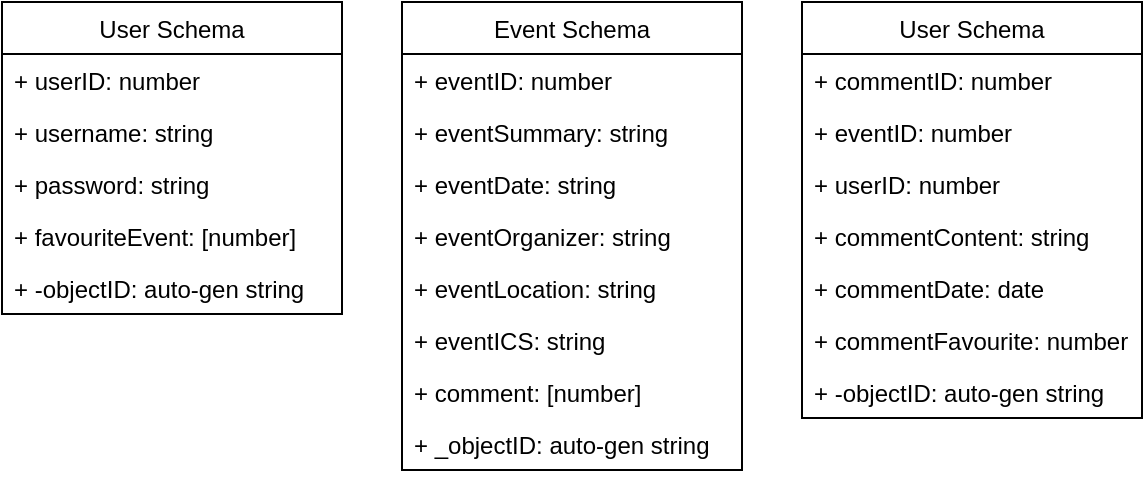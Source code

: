 <mxfile version="13.4.4" type="device"><diagram id="UaJDz9p4J0ISZRRCX0s0" name="Page-1"><mxGraphModel dx="1186" dy="691" grid="1" gridSize="10" guides="1" tooltips="1" connect="1" arrows="1" fold="1" page="1" pageScale="1" pageWidth="827" pageHeight="1169" math="0" shadow="0"><root><mxCell id="0"/><mxCell id="1" parent="0"/><mxCell id="ZJ5UWtI5EnjH9ig6ocah-2" value="User Schema" style="swimlane;fontStyle=0;childLayout=stackLayout;horizontal=1;startSize=26;fillColor=none;horizontalStack=0;resizeParent=1;resizeParentMax=0;resizeLast=0;collapsible=1;marginBottom=0;" vertex="1" parent="1"><mxGeometry x="40" y="40" width="170" height="156" as="geometry"/></mxCell><mxCell id="ZJ5UWtI5EnjH9ig6ocah-3" value="+ userID: number" style="text;strokeColor=none;fillColor=none;align=left;verticalAlign=top;spacingLeft=4;spacingRight=4;overflow=hidden;rotatable=0;points=[[0,0.5],[1,0.5]];portConstraint=eastwest;" vertex="1" parent="ZJ5UWtI5EnjH9ig6ocah-2"><mxGeometry y="26" width="170" height="26" as="geometry"/></mxCell><mxCell id="ZJ5UWtI5EnjH9ig6ocah-4" value="+ username: string" style="text;strokeColor=none;fillColor=none;align=left;verticalAlign=top;spacingLeft=4;spacingRight=4;overflow=hidden;rotatable=0;points=[[0,0.5],[1,0.5]];portConstraint=eastwest;" vertex="1" parent="ZJ5UWtI5EnjH9ig6ocah-2"><mxGeometry y="52" width="170" height="26" as="geometry"/></mxCell><mxCell id="ZJ5UWtI5EnjH9ig6ocah-5" value="+ password: string" style="text;strokeColor=none;fillColor=none;align=left;verticalAlign=top;spacingLeft=4;spacingRight=4;overflow=hidden;rotatable=0;points=[[0,0.5],[1,0.5]];portConstraint=eastwest;" vertex="1" parent="ZJ5UWtI5EnjH9ig6ocah-2"><mxGeometry y="78" width="170" height="26" as="geometry"/></mxCell><mxCell id="ZJ5UWtI5EnjH9ig6ocah-6" value="+ favouriteEvent: [number]" style="text;strokeColor=none;fillColor=none;align=left;verticalAlign=top;spacingLeft=4;spacingRight=4;overflow=hidden;rotatable=0;points=[[0,0.5],[1,0.5]];portConstraint=eastwest;" vertex="1" parent="ZJ5UWtI5EnjH9ig6ocah-2"><mxGeometry y="104" width="170" height="26" as="geometry"/></mxCell><mxCell id="ZJ5UWtI5EnjH9ig6ocah-13" value="+ -objectID: auto-gen string" style="text;strokeColor=none;fillColor=none;align=left;verticalAlign=top;spacingLeft=4;spacingRight=4;overflow=hidden;rotatable=0;points=[[0,0.5],[1,0.5]];portConstraint=eastwest;" vertex="1" parent="ZJ5UWtI5EnjH9ig6ocah-2"><mxGeometry y="130" width="170" height="26" as="geometry"/></mxCell><mxCell id="ZJ5UWtI5EnjH9ig6ocah-8" value="Event Schema" style="swimlane;fontStyle=0;childLayout=stackLayout;horizontal=1;startSize=26;fillColor=none;horizontalStack=0;resizeParent=1;resizeParentMax=0;resizeLast=0;collapsible=1;marginBottom=0;" vertex="1" parent="1"><mxGeometry x="240" y="40" width="170" height="234" as="geometry"/></mxCell><mxCell id="ZJ5UWtI5EnjH9ig6ocah-9" value="+ eventID: number" style="text;strokeColor=none;fillColor=none;align=left;verticalAlign=top;spacingLeft=4;spacingRight=4;overflow=hidden;rotatable=0;points=[[0,0.5],[1,0.5]];portConstraint=eastwest;" vertex="1" parent="ZJ5UWtI5EnjH9ig6ocah-8"><mxGeometry y="26" width="170" height="26" as="geometry"/></mxCell><mxCell id="ZJ5UWtI5EnjH9ig6ocah-10" value="+ eventSummary: string" style="text;strokeColor=none;fillColor=none;align=left;verticalAlign=top;spacingLeft=4;spacingRight=4;overflow=hidden;rotatable=0;points=[[0,0.5],[1,0.5]];portConstraint=eastwest;" vertex="1" parent="ZJ5UWtI5EnjH9ig6ocah-8"><mxGeometry y="52" width="170" height="26" as="geometry"/></mxCell><mxCell id="ZJ5UWtI5EnjH9ig6ocah-11" value="+ eventDate: string" style="text;strokeColor=none;fillColor=none;align=left;verticalAlign=top;spacingLeft=4;spacingRight=4;overflow=hidden;rotatable=0;points=[[0,0.5],[1,0.5]];portConstraint=eastwest;" vertex="1" parent="ZJ5UWtI5EnjH9ig6ocah-8"><mxGeometry y="78" width="170" height="52" as="geometry"/></mxCell><mxCell id="ZJ5UWtI5EnjH9ig6ocah-18" value="+ eventLocation: string" style="text;strokeColor=none;fillColor=none;align=left;verticalAlign=top;spacingLeft=4;spacingRight=4;overflow=hidden;rotatable=0;points=[[0,0.5],[1,0.5]];portConstraint=eastwest;" vertex="1" parent="ZJ5UWtI5EnjH9ig6ocah-8"><mxGeometry y="130" width="170" height="26" as="geometry"/></mxCell><mxCell id="ZJ5UWtI5EnjH9ig6ocah-17" value="+ eventICS: string" style="text;strokeColor=none;fillColor=none;align=left;verticalAlign=top;spacingLeft=4;spacingRight=4;overflow=hidden;rotatable=0;points=[[0,0.5],[1,0.5]];portConstraint=eastwest;" vertex="1" parent="ZJ5UWtI5EnjH9ig6ocah-8"><mxGeometry y="156" width="170" height="26" as="geometry"/></mxCell><mxCell id="ZJ5UWtI5EnjH9ig6ocah-20" value="+ comment: [number]" style="text;strokeColor=none;fillColor=none;align=left;verticalAlign=top;spacingLeft=4;spacingRight=4;overflow=hidden;rotatable=0;points=[[0,0.5],[1,0.5]];portConstraint=eastwest;" vertex="1" parent="ZJ5UWtI5EnjH9ig6ocah-8"><mxGeometry y="182" width="170" height="26" as="geometry"/></mxCell><mxCell id="ZJ5UWtI5EnjH9ig6ocah-19" value="+ _objectID: auto-gen string" style="text;strokeColor=none;fillColor=none;align=left;verticalAlign=top;spacingLeft=4;spacingRight=4;overflow=hidden;rotatable=0;points=[[0,0.5],[1,0.5]];portConstraint=eastwest;" vertex="1" parent="ZJ5UWtI5EnjH9ig6ocah-8"><mxGeometry y="208" width="170" height="26" as="geometry"/></mxCell><mxCell id="ZJ5UWtI5EnjH9ig6ocah-16" value="+ eventOrganizer: string" style="text;strokeColor=none;fillColor=none;align=left;verticalAlign=top;spacingLeft=4;spacingRight=4;overflow=hidden;rotatable=0;points=[[0,0.5],[1,0.5]];portConstraint=eastwest;" vertex="1" parent="1"><mxGeometry x="240" y="144" width="160" height="26" as="geometry"/></mxCell><mxCell id="ZJ5UWtI5EnjH9ig6ocah-39" value="User Schema" style="swimlane;fontStyle=0;childLayout=stackLayout;horizontal=1;startSize=26;fillColor=none;horizontalStack=0;resizeParent=1;resizeParentMax=0;resizeLast=0;collapsible=1;marginBottom=0;" vertex="1" parent="1"><mxGeometry x="440" y="40" width="170" height="208" as="geometry"/></mxCell><mxCell id="ZJ5UWtI5EnjH9ig6ocah-40" value="+ commentID: number" style="text;strokeColor=none;fillColor=none;align=left;verticalAlign=top;spacingLeft=4;spacingRight=4;overflow=hidden;rotatable=0;points=[[0,0.5],[1,0.5]];portConstraint=eastwest;" vertex="1" parent="ZJ5UWtI5EnjH9ig6ocah-39"><mxGeometry y="26" width="170" height="26" as="geometry"/></mxCell><mxCell id="ZJ5UWtI5EnjH9ig6ocah-41" value="+ eventID: number" style="text;strokeColor=none;fillColor=none;align=left;verticalAlign=top;spacingLeft=4;spacingRight=4;overflow=hidden;rotatable=0;points=[[0,0.5],[1,0.5]];portConstraint=eastwest;" vertex="1" parent="ZJ5UWtI5EnjH9ig6ocah-39"><mxGeometry y="52" width="170" height="26" as="geometry"/></mxCell><mxCell id="ZJ5UWtI5EnjH9ig6ocah-42" value="+ userID: number" style="text;strokeColor=none;fillColor=none;align=left;verticalAlign=top;spacingLeft=4;spacingRight=4;overflow=hidden;rotatable=0;points=[[0,0.5],[1,0.5]];portConstraint=eastwest;" vertex="1" parent="ZJ5UWtI5EnjH9ig6ocah-39"><mxGeometry y="78" width="170" height="26" as="geometry"/></mxCell><mxCell id="ZJ5UWtI5EnjH9ig6ocah-43" value="+ commentContent: string" style="text;strokeColor=none;fillColor=none;align=left;verticalAlign=top;spacingLeft=4;spacingRight=4;overflow=hidden;rotatable=0;points=[[0,0.5],[1,0.5]];portConstraint=eastwest;" vertex="1" parent="ZJ5UWtI5EnjH9ig6ocah-39"><mxGeometry y="104" width="170" height="26" as="geometry"/></mxCell><mxCell id="ZJ5UWtI5EnjH9ig6ocah-46" value="+ commentDate: date" style="text;strokeColor=none;fillColor=none;align=left;verticalAlign=top;spacingLeft=4;spacingRight=4;overflow=hidden;rotatable=0;points=[[0,0.5],[1,0.5]];portConstraint=eastwest;" vertex="1" parent="ZJ5UWtI5EnjH9ig6ocah-39"><mxGeometry y="130" width="170" height="26" as="geometry"/></mxCell><mxCell id="ZJ5UWtI5EnjH9ig6ocah-45" value="+ commentFavourite: number" style="text;strokeColor=none;fillColor=none;align=left;verticalAlign=top;spacingLeft=4;spacingRight=4;overflow=hidden;rotatable=0;points=[[0,0.5],[1,0.5]];portConstraint=eastwest;" vertex="1" parent="ZJ5UWtI5EnjH9ig6ocah-39"><mxGeometry y="156" width="170" height="26" as="geometry"/></mxCell><mxCell id="ZJ5UWtI5EnjH9ig6ocah-44" value="+ -objectID: auto-gen string" style="text;strokeColor=none;fillColor=none;align=left;verticalAlign=top;spacingLeft=4;spacingRight=4;overflow=hidden;rotatable=0;points=[[0,0.5],[1,0.5]];portConstraint=eastwest;" vertex="1" parent="ZJ5UWtI5EnjH9ig6ocah-39"><mxGeometry y="182" width="170" height="26" as="geometry"/></mxCell></root></mxGraphModel></diagram></mxfile>
